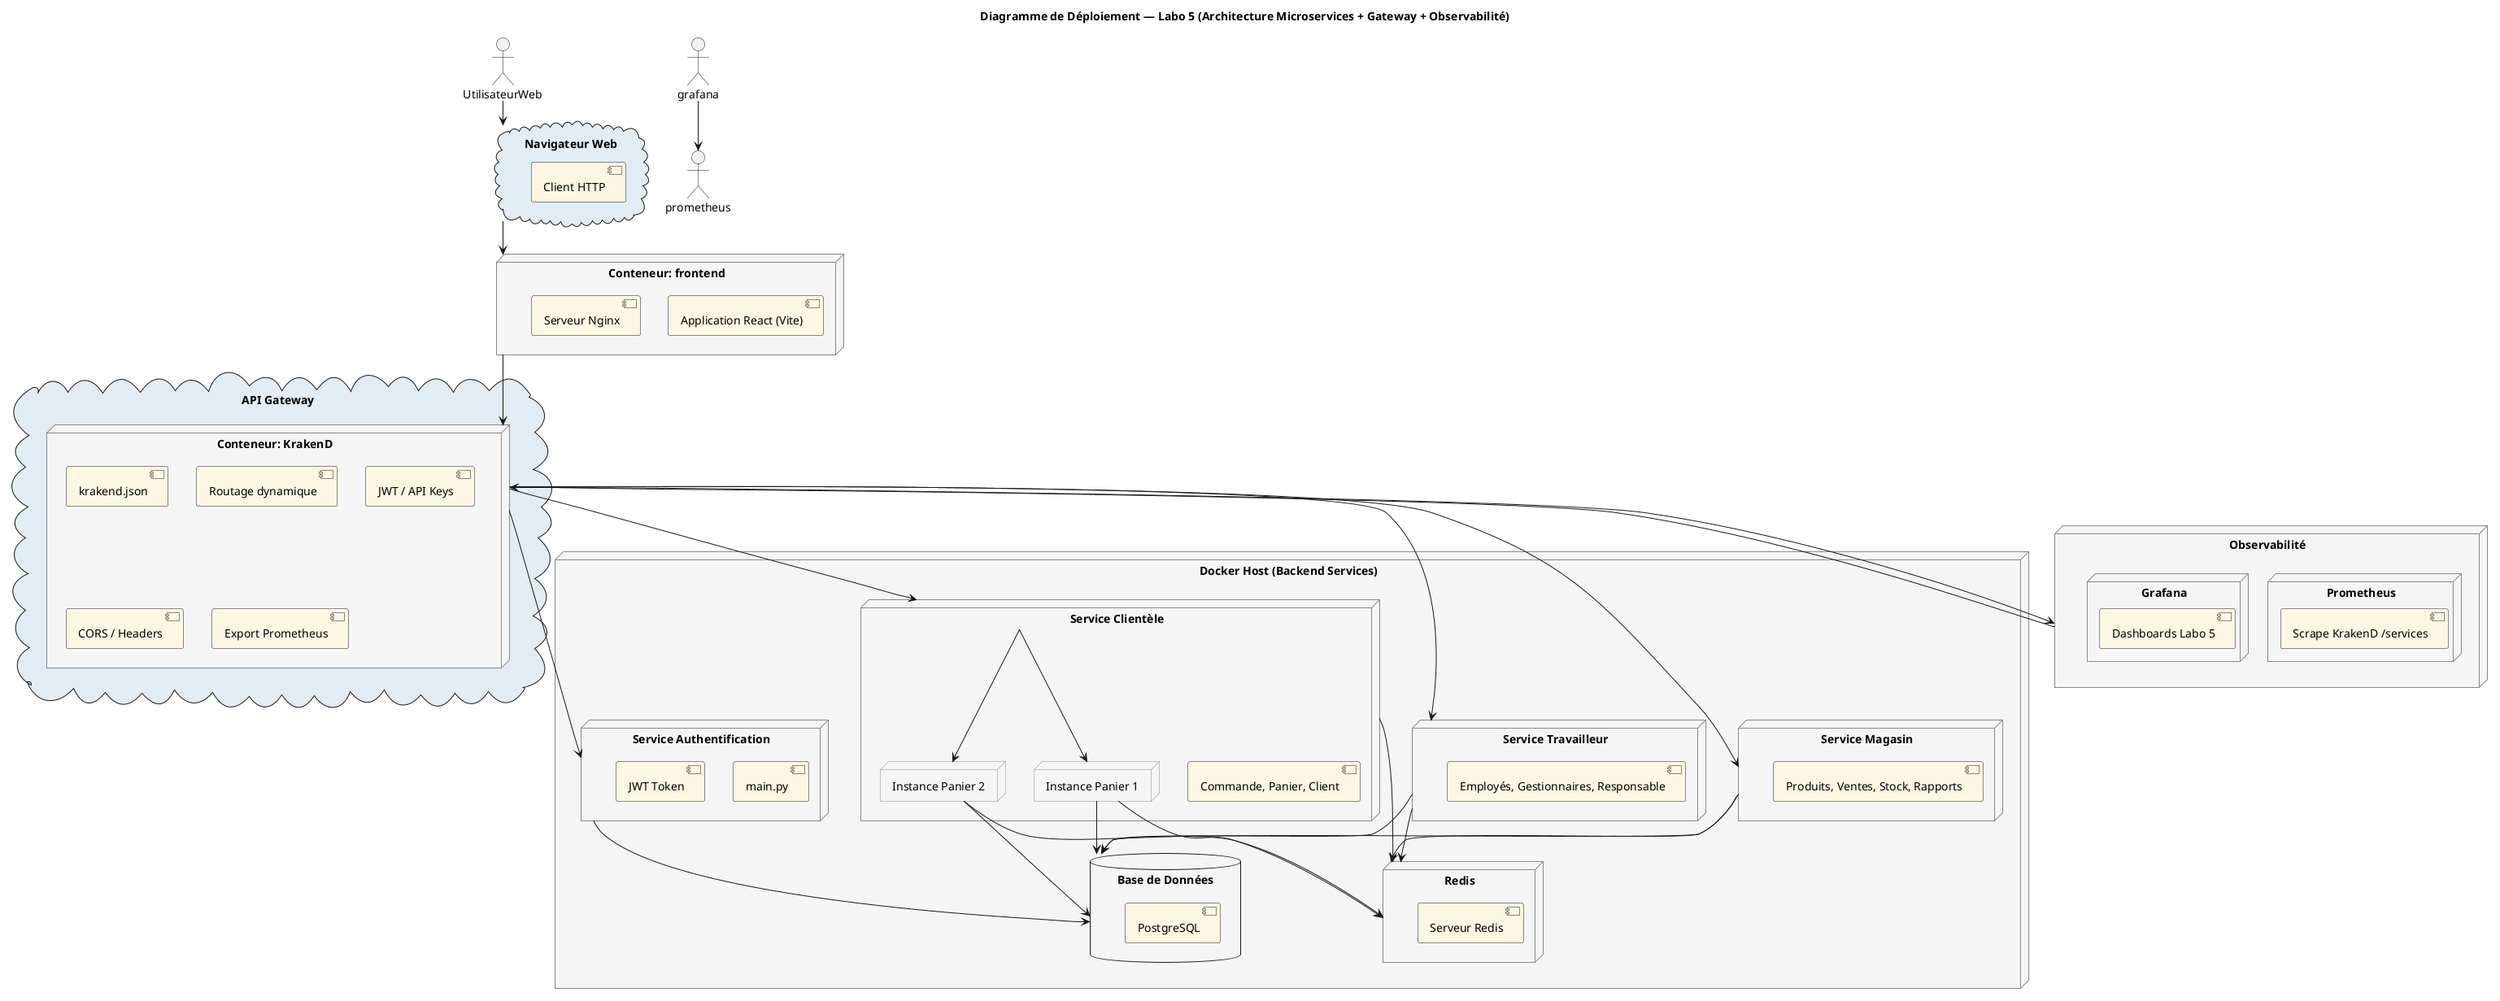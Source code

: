@startuml Deployment_Labo5_Microservices

' Styles généraux
skinparam defaultTextAlignment center
skinparam node {
    BackgroundColor #F5F5F5
    BorderColor #888888
}
skinparam cloud {
    BackgroundColor #E1ECF4
}
skinparam rectangle {
    BackgroundColor #FFFFFF
}
skinparam component {
    BackgroundColor #FDF6E3
}

title Diagramme de Déploiement — Labo 5 (Architecture Microservices + Gateway + Observabilité)

actor UtilisateurWeb as user

cloud "Navigateur Web" as navigateur {
    [Client HTTP]
}

node "Conteneur: frontend" as frontend {
    [Application React (Vite)]
    [Serveur Nginx]
}

cloud "API Gateway" as gateway {
    node "Conteneur: KrakenD" as krakend {
        component "krakend.json" 
        [Routage dynamique]
        [JWT / API Keys]
        [CORS / Headers]
        [Export Prometheus]
    }
}

node "Docker Host (Backend Services)" {

    node "Service Authentification" as auth {
        [main.py]
        [JWT Token]
    }

    node "Service Clientèle" as clientele {
        [Commande, Panier, Client]
        node "Instance Panier 1" as panier1 {
            [main.py]
        }
        node "Instance Panier 2" as panier2 {
            [main.py]
        }
    }

    node "Service Travailleur" as travailleur {
        [Employés, Gestionnaires, Responsable]
        [main.py]
    }

    node "Service Magasin" as magasin {
        [Produits, Ventes, Stock, Rapports]
        [main.py]
    }

    node "Redis" as redis {
        [Serveur Redis]
    }

    database "Base de Données" as db {
        [PostgreSQL]
    }
}

node "Observabilité" as observabilite {
    node "Prometheus" {
        [Scrape KrakenD /services]
    }
    node "Grafana" {
        [Dashboards Labo 5]
    }
}

' Connexions principales
user --> navigateur
navigateur --> frontend
frontend --> krakend
krakend --> auth
krakend --> clientele
krakend --> travailleur
krakend --> magasin
krakend --> observabilite

' Connexions internes
clientele --> panier1
clientele --> panier2

auth --> db
travailleur --> db
magasin --> db
panier1 --> db
panier2 --> db

' Connexions Redis (hors auth)
travailleur --> redis
magasin --> redis
clientele --> redis
panier1 --> redis
panier2 --> redis

' Observabilité
observabilite --> krakend
grafana --> prometheus

@enduml

